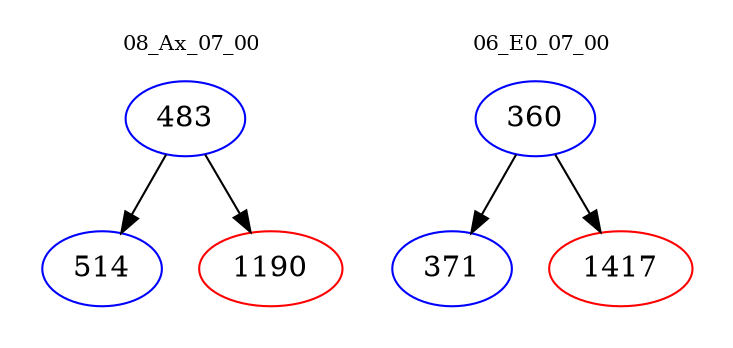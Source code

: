 digraph{
subgraph cluster_0 {
color = white
label = "08_Ax_07_00";
fontsize=10;
T0_483 [label="483", color="blue"]
T0_483 -> T0_514 [color="black"]
T0_514 [label="514", color="blue"]
T0_483 -> T0_1190 [color="black"]
T0_1190 [label="1190", color="red"]
}
subgraph cluster_1 {
color = white
label = "06_E0_07_00";
fontsize=10;
T1_360 [label="360", color="blue"]
T1_360 -> T1_371 [color="black"]
T1_371 [label="371", color="blue"]
T1_360 -> T1_1417 [color="black"]
T1_1417 [label="1417", color="red"]
}
}
